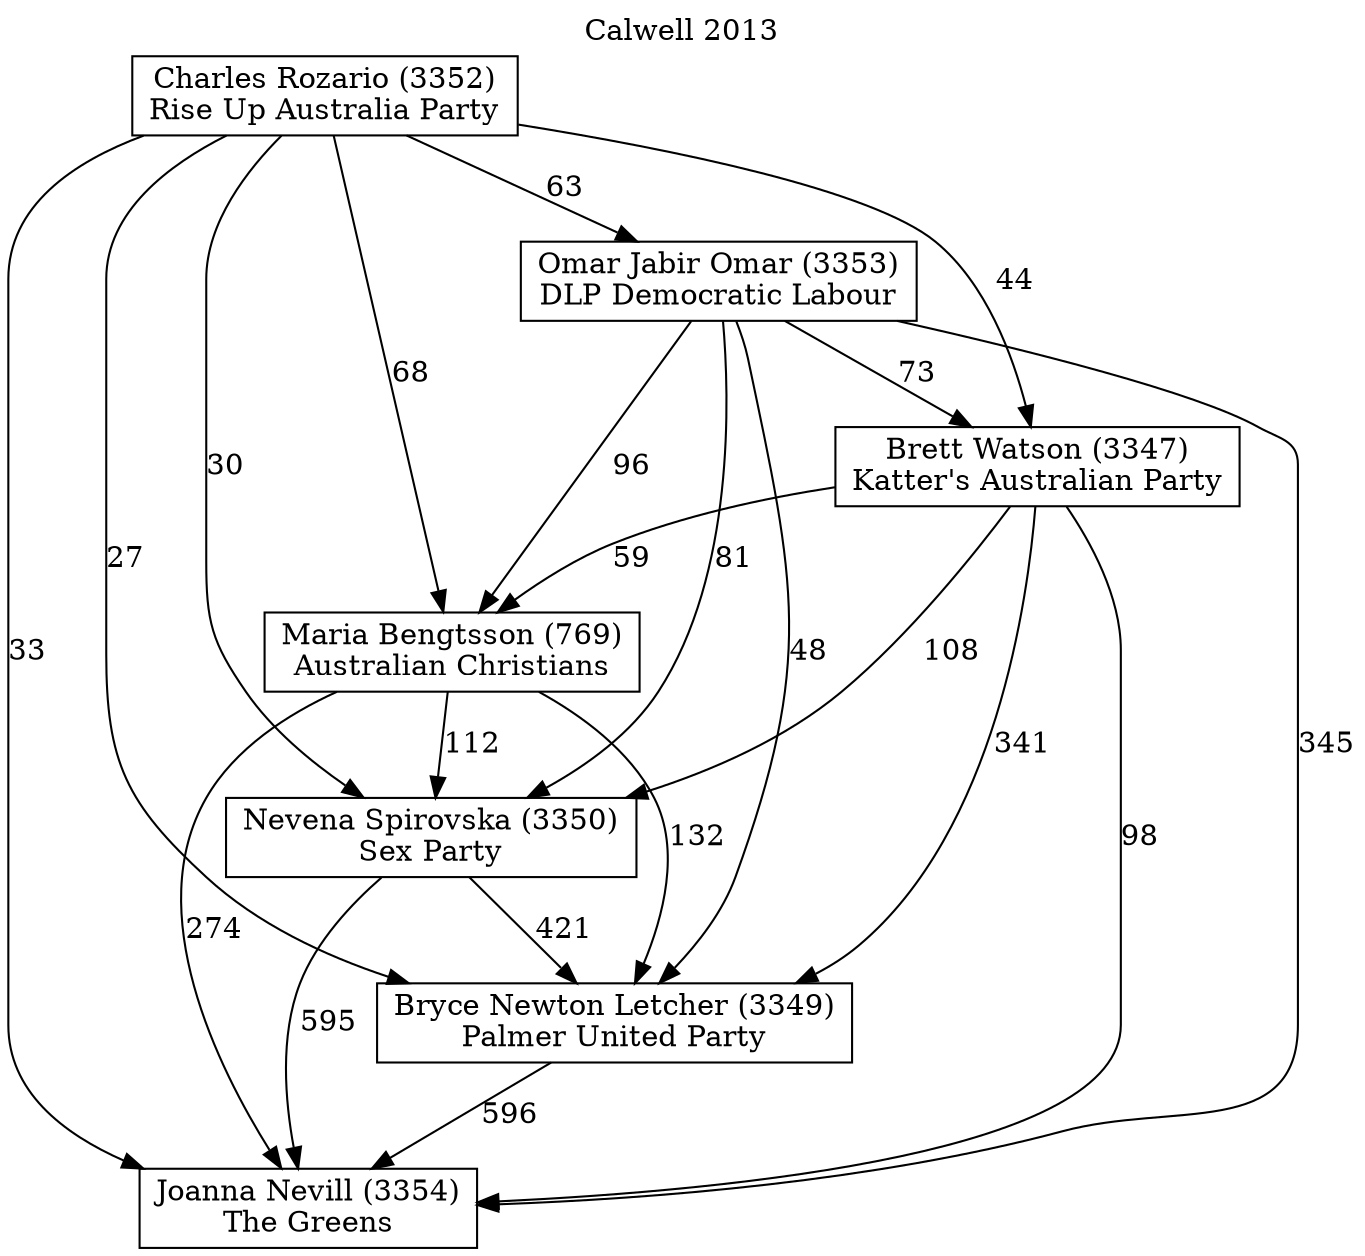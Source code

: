 // House preference flow
digraph "Joanna Nevill (3354)_Calwell_2013" {
	graph [label="Calwell 2013" labelloc=t]
	node [shape=box]
	"Joanna Nevill (3354)" [label="Joanna Nevill (3354)
The Greens"]
	"Bryce Newton Letcher (3349)" [label="Bryce Newton Letcher (3349)
Palmer United Party"]
	"Nevena Spirovska (3350)" [label="Nevena Spirovska (3350)
Sex Party"]
	"Maria Bengtsson (769)" [label="Maria Bengtsson (769)
Australian Christians"]
	"Brett Watson (3347)" [label="Brett Watson (3347)
Katter's Australian Party"]
	"Omar Jabir Omar (3353)" [label="Omar Jabir Omar (3353)
DLP Democratic Labour"]
	"Charles Rozario (3352)" [label="Charles Rozario (3352)
Rise Up Australia Party"]
	"Joanna Nevill (3354)" [label="Joanna Nevill (3354)
The Greens"]
	"Nevena Spirovska (3350)" [label="Nevena Spirovska (3350)
Sex Party"]
	"Maria Bengtsson (769)" [label="Maria Bengtsson (769)
Australian Christians"]
	"Brett Watson (3347)" [label="Brett Watson (3347)
Katter's Australian Party"]
	"Omar Jabir Omar (3353)" [label="Omar Jabir Omar (3353)
DLP Democratic Labour"]
	"Charles Rozario (3352)" [label="Charles Rozario (3352)
Rise Up Australia Party"]
	"Joanna Nevill (3354)" [label="Joanna Nevill (3354)
The Greens"]
	"Maria Bengtsson (769)" [label="Maria Bengtsson (769)
Australian Christians"]
	"Brett Watson (3347)" [label="Brett Watson (3347)
Katter's Australian Party"]
	"Omar Jabir Omar (3353)" [label="Omar Jabir Omar (3353)
DLP Democratic Labour"]
	"Charles Rozario (3352)" [label="Charles Rozario (3352)
Rise Up Australia Party"]
	"Joanna Nevill (3354)" [label="Joanna Nevill (3354)
The Greens"]
	"Brett Watson (3347)" [label="Brett Watson (3347)
Katter's Australian Party"]
	"Omar Jabir Omar (3353)" [label="Omar Jabir Omar (3353)
DLP Democratic Labour"]
	"Charles Rozario (3352)" [label="Charles Rozario (3352)
Rise Up Australia Party"]
	"Joanna Nevill (3354)" [label="Joanna Nevill (3354)
The Greens"]
	"Omar Jabir Omar (3353)" [label="Omar Jabir Omar (3353)
DLP Democratic Labour"]
	"Charles Rozario (3352)" [label="Charles Rozario (3352)
Rise Up Australia Party"]
	"Joanna Nevill (3354)" [label="Joanna Nevill (3354)
The Greens"]
	"Charles Rozario (3352)" [label="Charles Rozario (3352)
Rise Up Australia Party"]
	"Charles Rozario (3352)" [label="Charles Rozario (3352)
Rise Up Australia Party"]
	"Omar Jabir Omar (3353)" [label="Omar Jabir Omar (3353)
DLP Democratic Labour"]
	"Charles Rozario (3352)" [label="Charles Rozario (3352)
Rise Up Australia Party"]
	"Charles Rozario (3352)" [label="Charles Rozario (3352)
Rise Up Australia Party"]
	"Brett Watson (3347)" [label="Brett Watson (3347)
Katter's Australian Party"]
	"Omar Jabir Omar (3353)" [label="Omar Jabir Omar (3353)
DLP Democratic Labour"]
	"Charles Rozario (3352)" [label="Charles Rozario (3352)
Rise Up Australia Party"]
	"Brett Watson (3347)" [label="Brett Watson (3347)
Katter's Australian Party"]
	"Charles Rozario (3352)" [label="Charles Rozario (3352)
Rise Up Australia Party"]
	"Charles Rozario (3352)" [label="Charles Rozario (3352)
Rise Up Australia Party"]
	"Omar Jabir Omar (3353)" [label="Omar Jabir Omar (3353)
DLP Democratic Labour"]
	"Charles Rozario (3352)" [label="Charles Rozario (3352)
Rise Up Australia Party"]
	"Charles Rozario (3352)" [label="Charles Rozario (3352)
Rise Up Australia Party"]
	"Maria Bengtsson (769)" [label="Maria Bengtsson (769)
Australian Christians"]
	"Brett Watson (3347)" [label="Brett Watson (3347)
Katter's Australian Party"]
	"Omar Jabir Omar (3353)" [label="Omar Jabir Omar (3353)
DLP Democratic Labour"]
	"Charles Rozario (3352)" [label="Charles Rozario (3352)
Rise Up Australia Party"]
	"Maria Bengtsson (769)" [label="Maria Bengtsson (769)
Australian Christians"]
	"Omar Jabir Omar (3353)" [label="Omar Jabir Omar (3353)
DLP Democratic Labour"]
	"Charles Rozario (3352)" [label="Charles Rozario (3352)
Rise Up Australia Party"]
	"Maria Bengtsson (769)" [label="Maria Bengtsson (769)
Australian Christians"]
	"Charles Rozario (3352)" [label="Charles Rozario (3352)
Rise Up Australia Party"]
	"Charles Rozario (3352)" [label="Charles Rozario (3352)
Rise Up Australia Party"]
	"Omar Jabir Omar (3353)" [label="Omar Jabir Omar (3353)
DLP Democratic Labour"]
	"Charles Rozario (3352)" [label="Charles Rozario (3352)
Rise Up Australia Party"]
	"Charles Rozario (3352)" [label="Charles Rozario (3352)
Rise Up Australia Party"]
	"Brett Watson (3347)" [label="Brett Watson (3347)
Katter's Australian Party"]
	"Omar Jabir Omar (3353)" [label="Omar Jabir Omar (3353)
DLP Democratic Labour"]
	"Charles Rozario (3352)" [label="Charles Rozario (3352)
Rise Up Australia Party"]
	"Brett Watson (3347)" [label="Brett Watson (3347)
Katter's Australian Party"]
	"Charles Rozario (3352)" [label="Charles Rozario (3352)
Rise Up Australia Party"]
	"Charles Rozario (3352)" [label="Charles Rozario (3352)
Rise Up Australia Party"]
	"Omar Jabir Omar (3353)" [label="Omar Jabir Omar (3353)
DLP Democratic Labour"]
	"Charles Rozario (3352)" [label="Charles Rozario (3352)
Rise Up Australia Party"]
	"Charles Rozario (3352)" [label="Charles Rozario (3352)
Rise Up Australia Party"]
	"Nevena Spirovska (3350)" [label="Nevena Spirovska (3350)
Sex Party"]
	"Maria Bengtsson (769)" [label="Maria Bengtsson (769)
Australian Christians"]
	"Brett Watson (3347)" [label="Brett Watson (3347)
Katter's Australian Party"]
	"Omar Jabir Omar (3353)" [label="Omar Jabir Omar (3353)
DLP Democratic Labour"]
	"Charles Rozario (3352)" [label="Charles Rozario (3352)
Rise Up Australia Party"]
	"Nevena Spirovska (3350)" [label="Nevena Spirovska (3350)
Sex Party"]
	"Brett Watson (3347)" [label="Brett Watson (3347)
Katter's Australian Party"]
	"Omar Jabir Omar (3353)" [label="Omar Jabir Omar (3353)
DLP Democratic Labour"]
	"Charles Rozario (3352)" [label="Charles Rozario (3352)
Rise Up Australia Party"]
	"Nevena Spirovska (3350)" [label="Nevena Spirovska (3350)
Sex Party"]
	"Omar Jabir Omar (3353)" [label="Omar Jabir Omar (3353)
DLP Democratic Labour"]
	"Charles Rozario (3352)" [label="Charles Rozario (3352)
Rise Up Australia Party"]
	"Nevena Spirovska (3350)" [label="Nevena Spirovska (3350)
Sex Party"]
	"Charles Rozario (3352)" [label="Charles Rozario (3352)
Rise Up Australia Party"]
	"Charles Rozario (3352)" [label="Charles Rozario (3352)
Rise Up Australia Party"]
	"Omar Jabir Omar (3353)" [label="Omar Jabir Omar (3353)
DLP Democratic Labour"]
	"Charles Rozario (3352)" [label="Charles Rozario (3352)
Rise Up Australia Party"]
	"Charles Rozario (3352)" [label="Charles Rozario (3352)
Rise Up Australia Party"]
	"Brett Watson (3347)" [label="Brett Watson (3347)
Katter's Australian Party"]
	"Omar Jabir Omar (3353)" [label="Omar Jabir Omar (3353)
DLP Democratic Labour"]
	"Charles Rozario (3352)" [label="Charles Rozario (3352)
Rise Up Australia Party"]
	"Brett Watson (3347)" [label="Brett Watson (3347)
Katter's Australian Party"]
	"Charles Rozario (3352)" [label="Charles Rozario (3352)
Rise Up Australia Party"]
	"Charles Rozario (3352)" [label="Charles Rozario (3352)
Rise Up Australia Party"]
	"Omar Jabir Omar (3353)" [label="Omar Jabir Omar (3353)
DLP Democratic Labour"]
	"Charles Rozario (3352)" [label="Charles Rozario (3352)
Rise Up Australia Party"]
	"Charles Rozario (3352)" [label="Charles Rozario (3352)
Rise Up Australia Party"]
	"Maria Bengtsson (769)" [label="Maria Bengtsson (769)
Australian Christians"]
	"Brett Watson (3347)" [label="Brett Watson (3347)
Katter's Australian Party"]
	"Omar Jabir Omar (3353)" [label="Omar Jabir Omar (3353)
DLP Democratic Labour"]
	"Charles Rozario (3352)" [label="Charles Rozario (3352)
Rise Up Australia Party"]
	"Maria Bengtsson (769)" [label="Maria Bengtsson (769)
Australian Christians"]
	"Omar Jabir Omar (3353)" [label="Omar Jabir Omar (3353)
DLP Democratic Labour"]
	"Charles Rozario (3352)" [label="Charles Rozario (3352)
Rise Up Australia Party"]
	"Maria Bengtsson (769)" [label="Maria Bengtsson (769)
Australian Christians"]
	"Charles Rozario (3352)" [label="Charles Rozario (3352)
Rise Up Australia Party"]
	"Charles Rozario (3352)" [label="Charles Rozario (3352)
Rise Up Australia Party"]
	"Omar Jabir Omar (3353)" [label="Omar Jabir Omar (3353)
DLP Democratic Labour"]
	"Charles Rozario (3352)" [label="Charles Rozario (3352)
Rise Up Australia Party"]
	"Charles Rozario (3352)" [label="Charles Rozario (3352)
Rise Up Australia Party"]
	"Brett Watson (3347)" [label="Brett Watson (3347)
Katter's Australian Party"]
	"Omar Jabir Omar (3353)" [label="Omar Jabir Omar (3353)
DLP Democratic Labour"]
	"Charles Rozario (3352)" [label="Charles Rozario (3352)
Rise Up Australia Party"]
	"Brett Watson (3347)" [label="Brett Watson (3347)
Katter's Australian Party"]
	"Charles Rozario (3352)" [label="Charles Rozario (3352)
Rise Up Australia Party"]
	"Charles Rozario (3352)" [label="Charles Rozario (3352)
Rise Up Australia Party"]
	"Omar Jabir Omar (3353)" [label="Omar Jabir Omar (3353)
DLP Democratic Labour"]
	"Charles Rozario (3352)" [label="Charles Rozario (3352)
Rise Up Australia Party"]
	"Charles Rozario (3352)" [label="Charles Rozario (3352)
Rise Up Australia Party"]
	"Bryce Newton Letcher (3349)" [label="Bryce Newton Letcher (3349)
Palmer United Party"]
	"Nevena Spirovska (3350)" [label="Nevena Spirovska (3350)
Sex Party"]
	"Maria Bengtsson (769)" [label="Maria Bengtsson (769)
Australian Christians"]
	"Brett Watson (3347)" [label="Brett Watson (3347)
Katter's Australian Party"]
	"Omar Jabir Omar (3353)" [label="Omar Jabir Omar (3353)
DLP Democratic Labour"]
	"Charles Rozario (3352)" [label="Charles Rozario (3352)
Rise Up Australia Party"]
	"Bryce Newton Letcher (3349)" [label="Bryce Newton Letcher (3349)
Palmer United Party"]
	"Maria Bengtsson (769)" [label="Maria Bengtsson (769)
Australian Christians"]
	"Brett Watson (3347)" [label="Brett Watson (3347)
Katter's Australian Party"]
	"Omar Jabir Omar (3353)" [label="Omar Jabir Omar (3353)
DLP Democratic Labour"]
	"Charles Rozario (3352)" [label="Charles Rozario (3352)
Rise Up Australia Party"]
	"Bryce Newton Letcher (3349)" [label="Bryce Newton Letcher (3349)
Palmer United Party"]
	"Brett Watson (3347)" [label="Brett Watson (3347)
Katter's Australian Party"]
	"Omar Jabir Omar (3353)" [label="Omar Jabir Omar (3353)
DLP Democratic Labour"]
	"Charles Rozario (3352)" [label="Charles Rozario (3352)
Rise Up Australia Party"]
	"Bryce Newton Letcher (3349)" [label="Bryce Newton Letcher (3349)
Palmer United Party"]
	"Omar Jabir Omar (3353)" [label="Omar Jabir Omar (3353)
DLP Democratic Labour"]
	"Charles Rozario (3352)" [label="Charles Rozario (3352)
Rise Up Australia Party"]
	"Bryce Newton Letcher (3349)" [label="Bryce Newton Letcher (3349)
Palmer United Party"]
	"Charles Rozario (3352)" [label="Charles Rozario (3352)
Rise Up Australia Party"]
	"Charles Rozario (3352)" [label="Charles Rozario (3352)
Rise Up Australia Party"]
	"Omar Jabir Omar (3353)" [label="Omar Jabir Omar (3353)
DLP Democratic Labour"]
	"Charles Rozario (3352)" [label="Charles Rozario (3352)
Rise Up Australia Party"]
	"Charles Rozario (3352)" [label="Charles Rozario (3352)
Rise Up Australia Party"]
	"Brett Watson (3347)" [label="Brett Watson (3347)
Katter's Australian Party"]
	"Omar Jabir Omar (3353)" [label="Omar Jabir Omar (3353)
DLP Democratic Labour"]
	"Charles Rozario (3352)" [label="Charles Rozario (3352)
Rise Up Australia Party"]
	"Brett Watson (3347)" [label="Brett Watson (3347)
Katter's Australian Party"]
	"Charles Rozario (3352)" [label="Charles Rozario (3352)
Rise Up Australia Party"]
	"Charles Rozario (3352)" [label="Charles Rozario (3352)
Rise Up Australia Party"]
	"Omar Jabir Omar (3353)" [label="Omar Jabir Omar (3353)
DLP Democratic Labour"]
	"Charles Rozario (3352)" [label="Charles Rozario (3352)
Rise Up Australia Party"]
	"Charles Rozario (3352)" [label="Charles Rozario (3352)
Rise Up Australia Party"]
	"Maria Bengtsson (769)" [label="Maria Bengtsson (769)
Australian Christians"]
	"Brett Watson (3347)" [label="Brett Watson (3347)
Katter's Australian Party"]
	"Omar Jabir Omar (3353)" [label="Omar Jabir Omar (3353)
DLP Democratic Labour"]
	"Charles Rozario (3352)" [label="Charles Rozario (3352)
Rise Up Australia Party"]
	"Maria Bengtsson (769)" [label="Maria Bengtsson (769)
Australian Christians"]
	"Omar Jabir Omar (3353)" [label="Omar Jabir Omar (3353)
DLP Democratic Labour"]
	"Charles Rozario (3352)" [label="Charles Rozario (3352)
Rise Up Australia Party"]
	"Maria Bengtsson (769)" [label="Maria Bengtsson (769)
Australian Christians"]
	"Charles Rozario (3352)" [label="Charles Rozario (3352)
Rise Up Australia Party"]
	"Charles Rozario (3352)" [label="Charles Rozario (3352)
Rise Up Australia Party"]
	"Omar Jabir Omar (3353)" [label="Omar Jabir Omar (3353)
DLP Democratic Labour"]
	"Charles Rozario (3352)" [label="Charles Rozario (3352)
Rise Up Australia Party"]
	"Charles Rozario (3352)" [label="Charles Rozario (3352)
Rise Up Australia Party"]
	"Brett Watson (3347)" [label="Brett Watson (3347)
Katter's Australian Party"]
	"Omar Jabir Omar (3353)" [label="Omar Jabir Omar (3353)
DLP Democratic Labour"]
	"Charles Rozario (3352)" [label="Charles Rozario (3352)
Rise Up Australia Party"]
	"Brett Watson (3347)" [label="Brett Watson (3347)
Katter's Australian Party"]
	"Charles Rozario (3352)" [label="Charles Rozario (3352)
Rise Up Australia Party"]
	"Charles Rozario (3352)" [label="Charles Rozario (3352)
Rise Up Australia Party"]
	"Omar Jabir Omar (3353)" [label="Omar Jabir Omar (3353)
DLP Democratic Labour"]
	"Charles Rozario (3352)" [label="Charles Rozario (3352)
Rise Up Australia Party"]
	"Charles Rozario (3352)" [label="Charles Rozario (3352)
Rise Up Australia Party"]
	"Nevena Spirovska (3350)" [label="Nevena Spirovska (3350)
Sex Party"]
	"Maria Bengtsson (769)" [label="Maria Bengtsson (769)
Australian Christians"]
	"Brett Watson (3347)" [label="Brett Watson (3347)
Katter's Australian Party"]
	"Omar Jabir Omar (3353)" [label="Omar Jabir Omar (3353)
DLP Democratic Labour"]
	"Charles Rozario (3352)" [label="Charles Rozario (3352)
Rise Up Australia Party"]
	"Nevena Spirovska (3350)" [label="Nevena Spirovska (3350)
Sex Party"]
	"Brett Watson (3347)" [label="Brett Watson (3347)
Katter's Australian Party"]
	"Omar Jabir Omar (3353)" [label="Omar Jabir Omar (3353)
DLP Democratic Labour"]
	"Charles Rozario (3352)" [label="Charles Rozario (3352)
Rise Up Australia Party"]
	"Nevena Spirovska (3350)" [label="Nevena Spirovska (3350)
Sex Party"]
	"Omar Jabir Omar (3353)" [label="Omar Jabir Omar (3353)
DLP Democratic Labour"]
	"Charles Rozario (3352)" [label="Charles Rozario (3352)
Rise Up Australia Party"]
	"Nevena Spirovska (3350)" [label="Nevena Spirovska (3350)
Sex Party"]
	"Charles Rozario (3352)" [label="Charles Rozario (3352)
Rise Up Australia Party"]
	"Charles Rozario (3352)" [label="Charles Rozario (3352)
Rise Up Australia Party"]
	"Omar Jabir Omar (3353)" [label="Omar Jabir Omar (3353)
DLP Democratic Labour"]
	"Charles Rozario (3352)" [label="Charles Rozario (3352)
Rise Up Australia Party"]
	"Charles Rozario (3352)" [label="Charles Rozario (3352)
Rise Up Australia Party"]
	"Brett Watson (3347)" [label="Brett Watson (3347)
Katter's Australian Party"]
	"Omar Jabir Omar (3353)" [label="Omar Jabir Omar (3353)
DLP Democratic Labour"]
	"Charles Rozario (3352)" [label="Charles Rozario (3352)
Rise Up Australia Party"]
	"Brett Watson (3347)" [label="Brett Watson (3347)
Katter's Australian Party"]
	"Charles Rozario (3352)" [label="Charles Rozario (3352)
Rise Up Australia Party"]
	"Charles Rozario (3352)" [label="Charles Rozario (3352)
Rise Up Australia Party"]
	"Omar Jabir Omar (3353)" [label="Omar Jabir Omar (3353)
DLP Democratic Labour"]
	"Charles Rozario (3352)" [label="Charles Rozario (3352)
Rise Up Australia Party"]
	"Charles Rozario (3352)" [label="Charles Rozario (3352)
Rise Up Australia Party"]
	"Maria Bengtsson (769)" [label="Maria Bengtsson (769)
Australian Christians"]
	"Brett Watson (3347)" [label="Brett Watson (3347)
Katter's Australian Party"]
	"Omar Jabir Omar (3353)" [label="Omar Jabir Omar (3353)
DLP Democratic Labour"]
	"Charles Rozario (3352)" [label="Charles Rozario (3352)
Rise Up Australia Party"]
	"Maria Bengtsson (769)" [label="Maria Bengtsson (769)
Australian Christians"]
	"Omar Jabir Omar (3353)" [label="Omar Jabir Omar (3353)
DLP Democratic Labour"]
	"Charles Rozario (3352)" [label="Charles Rozario (3352)
Rise Up Australia Party"]
	"Maria Bengtsson (769)" [label="Maria Bengtsson (769)
Australian Christians"]
	"Charles Rozario (3352)" [label="Charles Rozario (3352)
Rise Up Australia Party"]
	"Charles Rozario (3352)" [label="Charles Rozario (3352)
Rise Up Australia Party"]
	"Omar Jabir Omar (3353)" [label="Omar Jabir Omar (3353)
DLP Democratic Labour"]
	"Charles Rozario (3352)" [label="Charles Rozario (3352)
Rise Up Australia Party"]
	"Charles Rozario (3352)" [label="Charles Rozario (3352)
Rise Up Australia Party"]
	"Brett Watson (3347)" [label="Brett Watson (3347)
Katter's Australian Party"]
	"Omar Jabir Omar (3353)" [label="Omar Jabir Omar (3353)
DLP Democratic Labour"]
	"Charles Rozario (3352)" [label="Charles Rozario (3352)
Rise Up Australia Party"]
	"Brett Watson (3347)" [label="Brett Watson (3347)
Katter's Australian Party"]
	"Charles Rozario (3352)" [label="Charles Rozario (3352)
Rise Up Australia Party"]
	"Charles Rozario (3352)" [label="Charles Rozario (3352)
Rise Up Australia Party"]
	"Omar Jabir Omar (3353)" [label="Omar Jabir Omar (3353)
DLP Democratic Labour"]
	"Charles Rozario (3352)" [label="Charles Rozario (3352)
Rise Up Australia Party"]
	"Charles Rozario (3352)" [label="Charles Rozario (3352)
Rise Up Australia Party"]
	"Bryce Newton Letcher (3349)" -> "Joanna Nevill (3354)" [label=596]
	"Nevena Spirovska (3350)" -> "Bryce Newton Letcher (3349)" [label=421]
	"Maria Bengtsson (769)" -> "Nevena Spirovska (3350)" [label=112]
	"Brett Watson (3347)" -> "Maria Bengtsson (769)" [label=59]
	"Omar Jabir Omar (3353)" -> "Brett Watson (3347)" [label=73]
	"Charles Rozario (3352)" -> "Omar Jabir Omar (3353)" [label=63]
	"Nevena Spirovska (3350)" -> "Joanna Nevill (3354)" [label=595]
	"Maria Bengtsson (769)" -> "Joanna Nevill (3354)" [label=274]
	"Brett Watson (3347)" -> "Joanna Nevill (3354)" [label=98]
	"Omar Jabir Omar (3353)" -> "Joanna Nevill (3354)" [label=345]
	"Charles Rozario (3352)" -> "Joanna Nevill (3354)" [label=33]
	"Charles Rozario (3352)" -> "Brett Watson (3347)" [label=44]
	"Omar Jabir Omar (3353)" -> "Maria Bengtsson (769)" [label=96]
	"Charles Rozario (3352)" -> "Maria Bengtsson (769)" [label=68]
	"Brett Watson (3347)" -> "Nevena Spirovska (3350)" [label=108]
	"Omar Jabir Omar (3353)" -> "Nevena Spirovska (3350)" [label=81]
	"Charles Rozario (3352)" -> "Nevena Spirovska (3350)" [label=30]
	"Maria Bengtsson (769)" -> "Bryce Newton Letcher (3349)" [label=132]
	"Brett Watson (3347)" -> "Bryce Newton Letcher (3349)" [label=341]
	"Omar Jabir Omar (3353)" -> "Bryce Newton Letcher (3349)" [label=48]
	"Charles Rozario (3352)" -> "Bryce Newton Letcher (3349)" [label=27]
}
